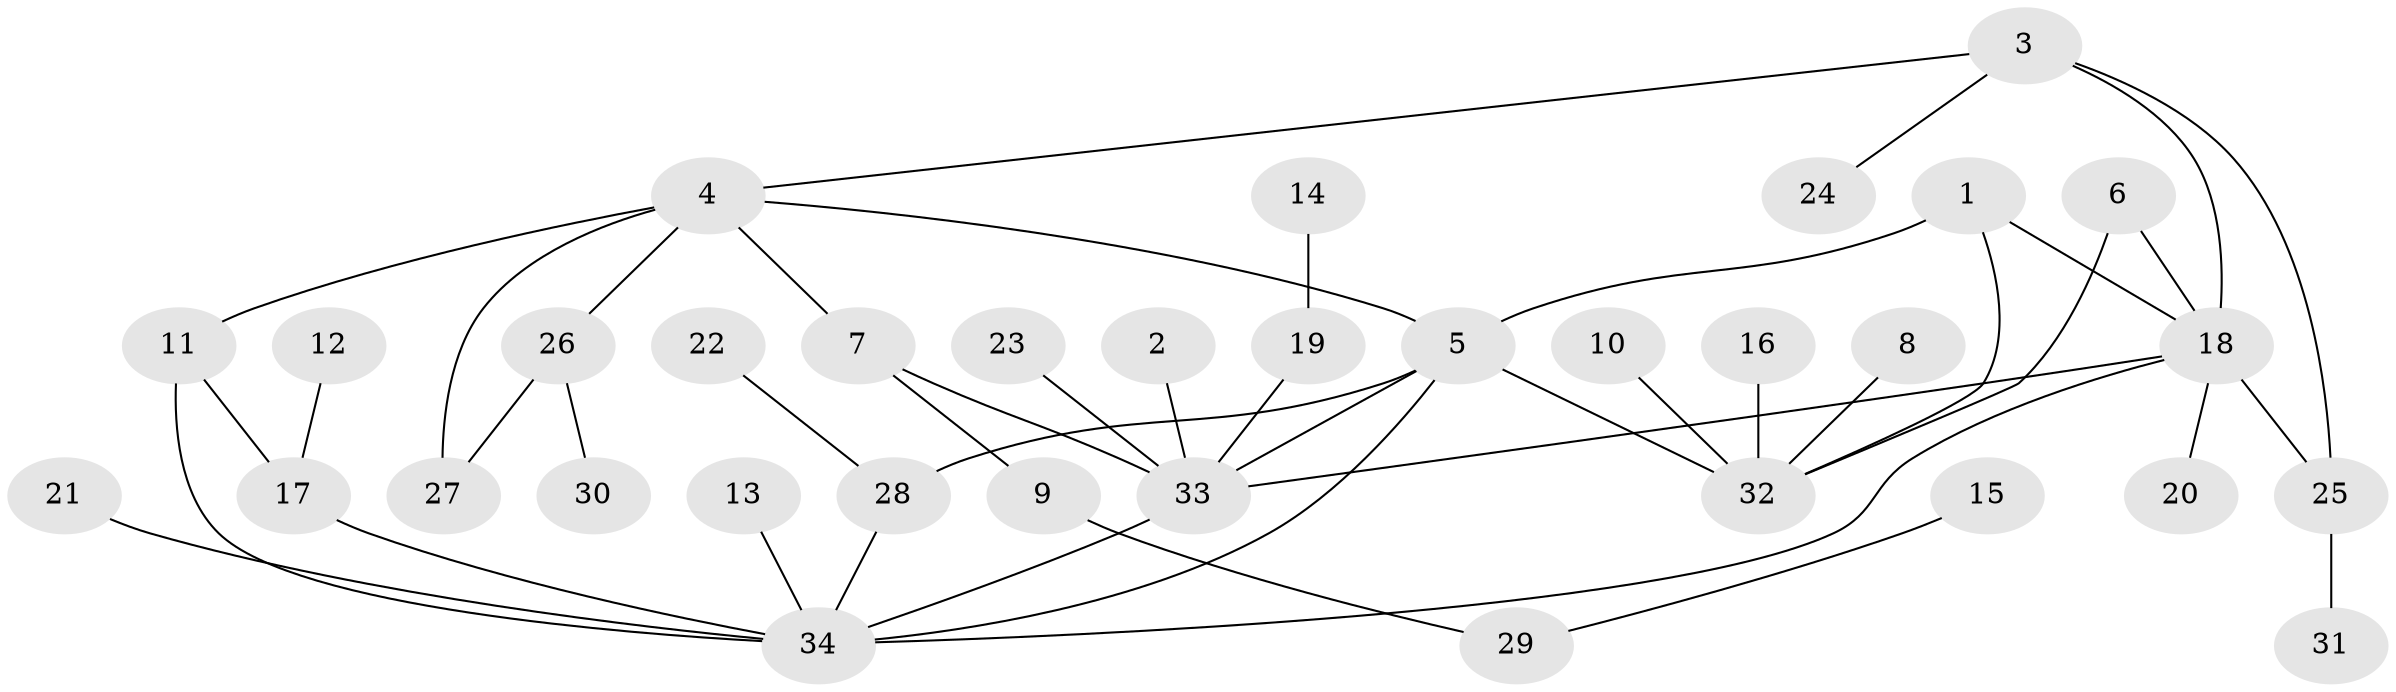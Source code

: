 // original degree distribution, {7: 0.058823529411764705, 3: 0.029411764705882353, 4: 0.10294117647058823, 5: 0.029411764705882353, 6: 0.029411764705882353, 8: 0.014705882352941176, 10: 0.014705882352941176, 1: 0.5882352941176471, 2: 0.1323529411764706}
// Generated by graph-tools (version 1.1) at 2025/50/03/09/25 03:50:39]
// undirected, 34 vertices, 45 edges
graph export_dot {
graph [start="1"]
  node [color=gray90,style=filled];
  1;
  2;
  3;
  4;
  5;
  6;
  7;
  8;
  9;
  10;
  11;
  12;
  13;
  14;
  15;
  16;
  17;
  18;
  19;
  20;
  21;
  22;
  23;
  24;
  25;
  26;
  27;
  28;
  29;
  30;
  31;
  32;
  33;
  34;
  1 -- 5 [weight=1.0];
  1 -- 18 [weight=1.0];
  1 -- 32 [weight=1.0];
  2 -- 33 [weight=1.0];
  3 -- 4 [weight=1.0];
  3 -- 18 [weight=1.0];
  3 -- 24 [weight=1.0];
  3 -- 25 [weight=1.0];
  4 -- 5 [weight=1.0];
  4 -- 7 [weight=1.0];
  4 -- 11 [weight=1.0];
  4 -- 26 [weight=1.0];
  4 -- 27 [weight=1.0];
  5 -- 28 [weight=1.0];
  5 -- 32 [weight=1.0];
  5 -- 33 [weight=1.0];
  5 -- 34 [weight=1.0];
  6 -- 18 [weight=1.0];
  6 -- 32 [weight=1.0];
  7 -- 9 [weight=1.0];
  7 -- 33 [weight=2.0];
  8 -- 32 [weight=1.0];
  9 -- 29 [weight=1.0];
  10 -- 32 [weight=1.0];
  11 -- 17 [weight=1.0];
  11 -- 34 [weight=1.0];
  12 -- 17 [weight=1.0];
  13 -- 34 [weight=1.0];
  14 -- 19 [weight=1.0];
  15 -- 29 [weight=1.0];
  16 -- 32 [weight=1.0];
  17 -- 34 [weight=1.0];
  18 -- 20 [weight=1.0];
  18 -- 25 [weight=1.0];
  18 -- 33 [weight=1.0];
  18 -- 34 [weight=1.0];
  19 -- 33 [weight=1.0];
  21 -- 34 [weight=1.0];
  22 -- 28 [weight=1.0];
  23 -- 33 [weight=1.0];
  25 -- 31 [weight=1.0];
  26 -- 27 [weight=1.0];
  26 -- 30 [weight=1.0];
  28 -- 34 [weight=1.0];
  33 -- 34 [weight=1.0];
}
